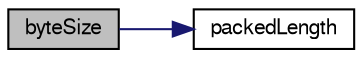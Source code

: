 digraph "byteSize"
{
  bgcolor="transparent";
  edge [fontname="FreeSans",fontsize="10",labelfontname="FreeSans",labelfontsize="10"];
  node [fontname="FreeSans",fontsize="10",shape=record];
  rankdir="LR";
  Node1 [label="byteSize",height=0.2,width=0.4,color="black", fillcolor="grey75", style="filled" fontcolor="black"];
  Node1 -> Node2 [color="midnightblue",fontsize="10",style="solid",fontname="FreeSans"];
  Node2 [label="packedLength",height=0.2,width=0.4,color="black",URL="$a01707.html#afa1c10a5964a9ab9cf5a4e77ec6f9a41",tooltip="The list length when packed. "];
}
